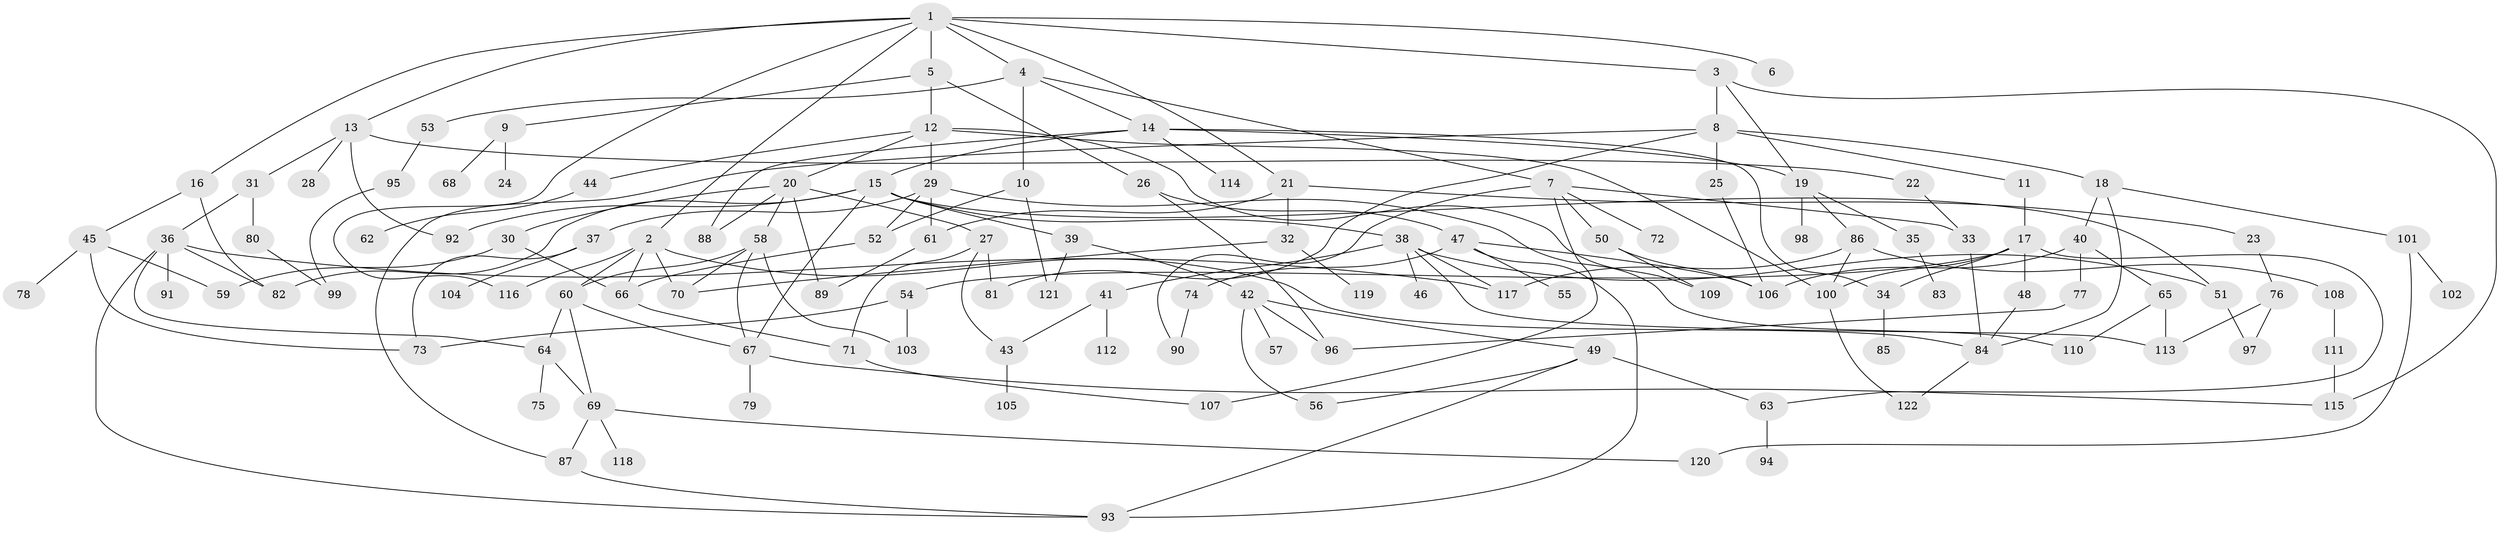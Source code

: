 // coarse degree distribution, {8: 0.024691358024691357, 7: 0.07407407407407407, 4: 0.16049382716049382, 5: 0.09876543209876543, 1: 0.2345679012345679, 6: 0.06172839506172839, 10: 0.012345679012345678, 2: 0.2222222222222222, 3: 0.1111111111111111}
// Generated by graph-tools (version 1.1) at 2025/41/03/06/25 10:41:31]
// undirected, 122 vertices, 180 edges
graph export_dot {
graph [start="1"]
  node [color=gray90,style=filled];
  1;
  2;
  3;
  4;
  5;
  6;
  7;
  8;
  9;
  10;
  11;
  12;
  13;
  14;
  15;
  16;
  17;
  18;
  19;
  20;
  21;
  22;
  23;
  24;
  25;
  26;
  27;
  28;
  29;
  30;
  31;
  32;
  33;
  34;
  35;
  36;
  37;
  38;
  39;
  40;
  41;
  42;
  43;
  44;
  45;
  46;
  47;
  48;
  49;
  50;
  51;
  52;
  53;
  54;
  55;
  56;
  57;
  58;
  59;
  60;
  61;
  62;
  63;
  64;
  65;
  66;
  67;
  68;
  69;
  70;
  71;
  72;
  73;
  74;
  75;
  76;
  77;
  78;
  79;
  80;
  81;
  82;
  83;
  84;
  85;
  86;
  87;
  88;
  89;
  90;
  91;
  92;
  93;
  94;
  95;
  96;
  97;
  98;
  99;
  100;
  101;
  102;
  103;
  104;
  105;
  106;
  107;
  108;
  109;
  110;
  111;
  112;
  113;
  114;
  115;
  116;
  117;
  118;
  119;
  120;
  121;
  122;
  1 -- 2;
  1 -- 3;
  1 -- 4;
  1 -- 5;
  1 -- 6;
  1 -- 13;
  1 -- 16;
  1 -- 21;
  1 -- 116;
  2 -- 70;
  2 -- 84;
  2 -- 116;
  2 -- 60;
  2 -- 66;
  3 -- 8;
  3 -- 19;
  3 -- 115;
  4 -- 7;
  4 -- 10;
  4 -- 14;
  4 -- 53;
  5 -- 9;
  5 -- 12;
  5 -- 26;
  7 -- 50;
  7 -- 72;
  7 -- 107;
  7 -- 90;
  7 -- 33;
  8 -- 11;
  8 -- 18;
  8 -- 25;
  8 -- 81;
  8 -- 87;
  9 -- 24;
  9 -- 68;
  10 -- 52;
  10 -- 121;
  11 -- 17;
  12 -- 20;
  12 -- 29;
  12 -- 44;
  12 -- 100;
  12 -- 109;
  13 -- 22;
  13 -- 28;
  13 -- 31;
  13 -- 92;
  14 -- 15;
  14 -- 34;
  14 -- 88;
  14 -- 114;
  14 -- 19;
  15 -- 38;
  15 -- 39;
  15 -- 51;
  15 -- 67;
  15 -- 82;
  15 -- 92;
  16 -- 45;
  16 -- 82;
  17 -- 48;
  17 -- 54;
  17 -- 34;
  17 -- 63;
  17 -- 100;
  18 -- 40;
  18 -- 101;
  18 -- 84;
  19 -- 35;
  19 -- 86;
  19 -- 98;
  20 -- 27;
  20 -- 30;
  20 -- 58;
  20 -- 89;
  20 -- 88;
  21 -- 23;
  21 -- 32;
  21 -- 61;
  22 -- 33;
  23 -- 76;
  25 -- 106;
  26 -- 47;
  26 -- 96;
  27 -- 43;
  27 -- 71;
  27 -- 81;
  29 -- 37;
  29 -- 52;
  29 -- 110;
  29 -- 61;
  30 -- 59;
  30 -- 66;
  31 -- 36;
  31 -- 80;
  32 -- 119;
  32 -- 70;
  33 -- 84;
  34 -- 85;
  35 -- 83;
  36 -- 64;
  36 -- 82;
  36 -- 91;
  36 -- 117;
  36 -- 93;
  37 -- 104;
  37 -- 73;
  38 -- 41;
  38 -- 46;
  38 -- 113;
  38 -- 117;
  38 -- 51;
  39 -- 42;
  39 -- 121;
  40 -- 65;
  40 -- 77;
  40 -- 106;
  41 -- 112;
  41 -- 43;
  42 -- 49;
  42 -- 56;
  42 -- 57;
  42 -- 96;
  43 -- 105;
  44 -- 62;
  45 -- 73;
  45 -- 78;
  45 -- 59;
  47 -- 55;
  47 -- 74;
  47 -- 93;
  47 -- 106;
  48 -- 84;
  49 -- 63;
  49 -- 93;
  49 -- 56;
  50 -- 109;
  50 -- 106;
  51 -- 97;
  52 -- 66;
  53 -- 95;
  54 -- 103;
  54 -- 73;
  58 -- 60;
  58 -- 103;
  58 -- 70;
  58 -- 67;
  60 -- 67;
  60 -- 69;
  60 -- 64;
  61 -- 89;
  63 -- 94;
  64 -- 69;
  64 -- 75;
  65 -- 110;
  65 -- 113;
  66 -- 71;
  67 -- 79;
  67 -- 115;
  69 -- 87;
  69 -- 118;
  69 -- 120;
  71 -- 107;
  74 -- 90;
  76 -- 97;
  76 -- 113;
  77 -- 96;
  80 -- 99;
  84 -- 122;
  86 -- 100;
  86 -- 108;
  86 -- 117;
  87 -- 93;
  95 -- 99;
  100 -- 122;
  101 -- 102;
  101 -- 120;
  108 -- 111;
  111 -- 115;
}
